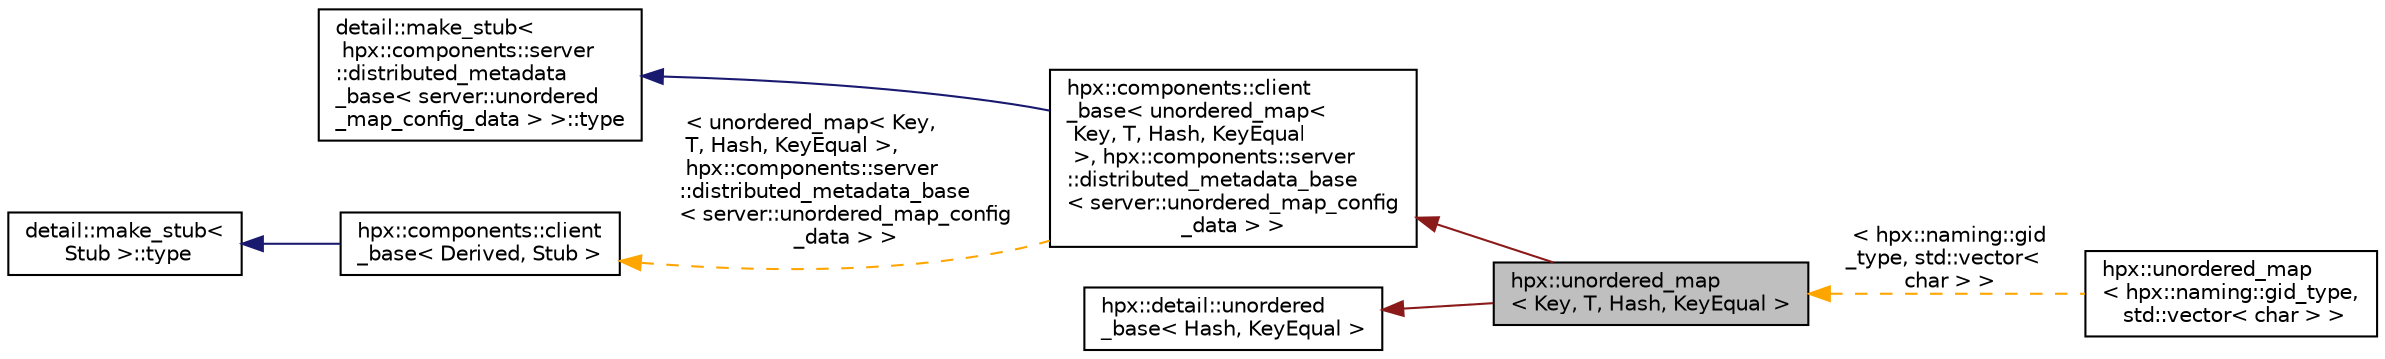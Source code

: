 digraph "hpx::unordered_map&lt; Key, T, Hash, KeyEqual &gt;"
{
  edge [fontname="Helvetica",fontsize="10",labelfontname="Helvetica",labelfontsize="10"];
  node [fontname="Helvetica",fontsize="10",shape=record];
  rankdir="LR";
  Node0 [label="hpx::unordered_map\l\< Key, T, Hash, KeyEqual \>",height=0.2,width=0.4,color="black", fillcolor="grey75", style="filled", fontcolor="black"];
  Node1 -> Node0 [dir="back",color="firebrick4",fontsize="10",style="solid",fontname="Helvetica"];
  Node1 [label="hpx::components::client\l_base\< unordered_map\<\l Key, T, Hash, KeyEqual\l \>, hpx::components::server\l::distributed_metadata_base\l\< server::unordered_map_config\l_data \> \>",height=0.2,width=0.4,color="black", fillcolor="white", style="filled",URL="$d9/dad/classhpx_1_1components_1_1client__base.html"];
  Node2 -> Node1 [dir="back",color="midnightblue",fontsize="10",style="solid",fontname="Helvetica"];
  Node2 [label="detail::make_stub\<\l hpx::components::server\l::distributed_metadata\l_base\< server::unordered\l_map_config_data \>  \>::type",height=0.2,width=0.4,color="black", fillcolor="white", style="filled",URL="$de/dfa/structhpx_1_1components_1_1stub__base.html"];
  Node3 -> Node1 [dir="back",color="orange",fontsize="10",style="dashed",label=" \< unordered_map\< Key,\l T, Hash, KeyEqual \>,\l hpx::components::server\l::distributed_metadata_base\l\< server::unordered_map_config\l_data \> \>" ,fontname="Helvetica"];
  Node3 [label="hpx::components::client\l_base\< Derived, Stub \>",height=0.2,width=0.4,color="black", fillcolor="white", style="filled",URL="$d9/dad/classhpx_1_1components_1_1client__base.html"];
  Node4 -> Node3 [dir="back",color="midnightblue",fontsize="10",style="solid",fontname="Helvetica"];
  Node4 [label="detail::make_stub\<\l Stub \>::type",height=0.2,width=0.4,color="black", fillcolor="white", style="filled",URL="$de/dfa/structhpx_1_1components_1_1stub__base.html"];
  Node5 -> Node0 [dir="back",color="firebrick4",fontsize="10",style="solid",fontname="Helvetica"];
  Node5 [label="hpx::detail::unordered\l_base\< Hash, KeyEqual \>",height=0.2,width=0.4,color="black", fillcolor="white", style="filled",URL="$d6/d4a/structhpx_1_1detail_1_1unordered__base.html"];
  Node0 -> Node6 [dir="back",color="orange",fontsize="10",style="dashed",label=" \< hpx::naming::gid\l_type, std::vector\<\l char \> \>" ,fontname="Helvetica"];
  Node6 [label="hpx::unordered_map\l\< hpx::naming::gid_type,\l std::vector\< char \> \>",height=0.2,width=0.4,color="black", fillcolor="white", style="filled",URL="$d7/d51/classhpx_1_1unordered__map.html"];
}

